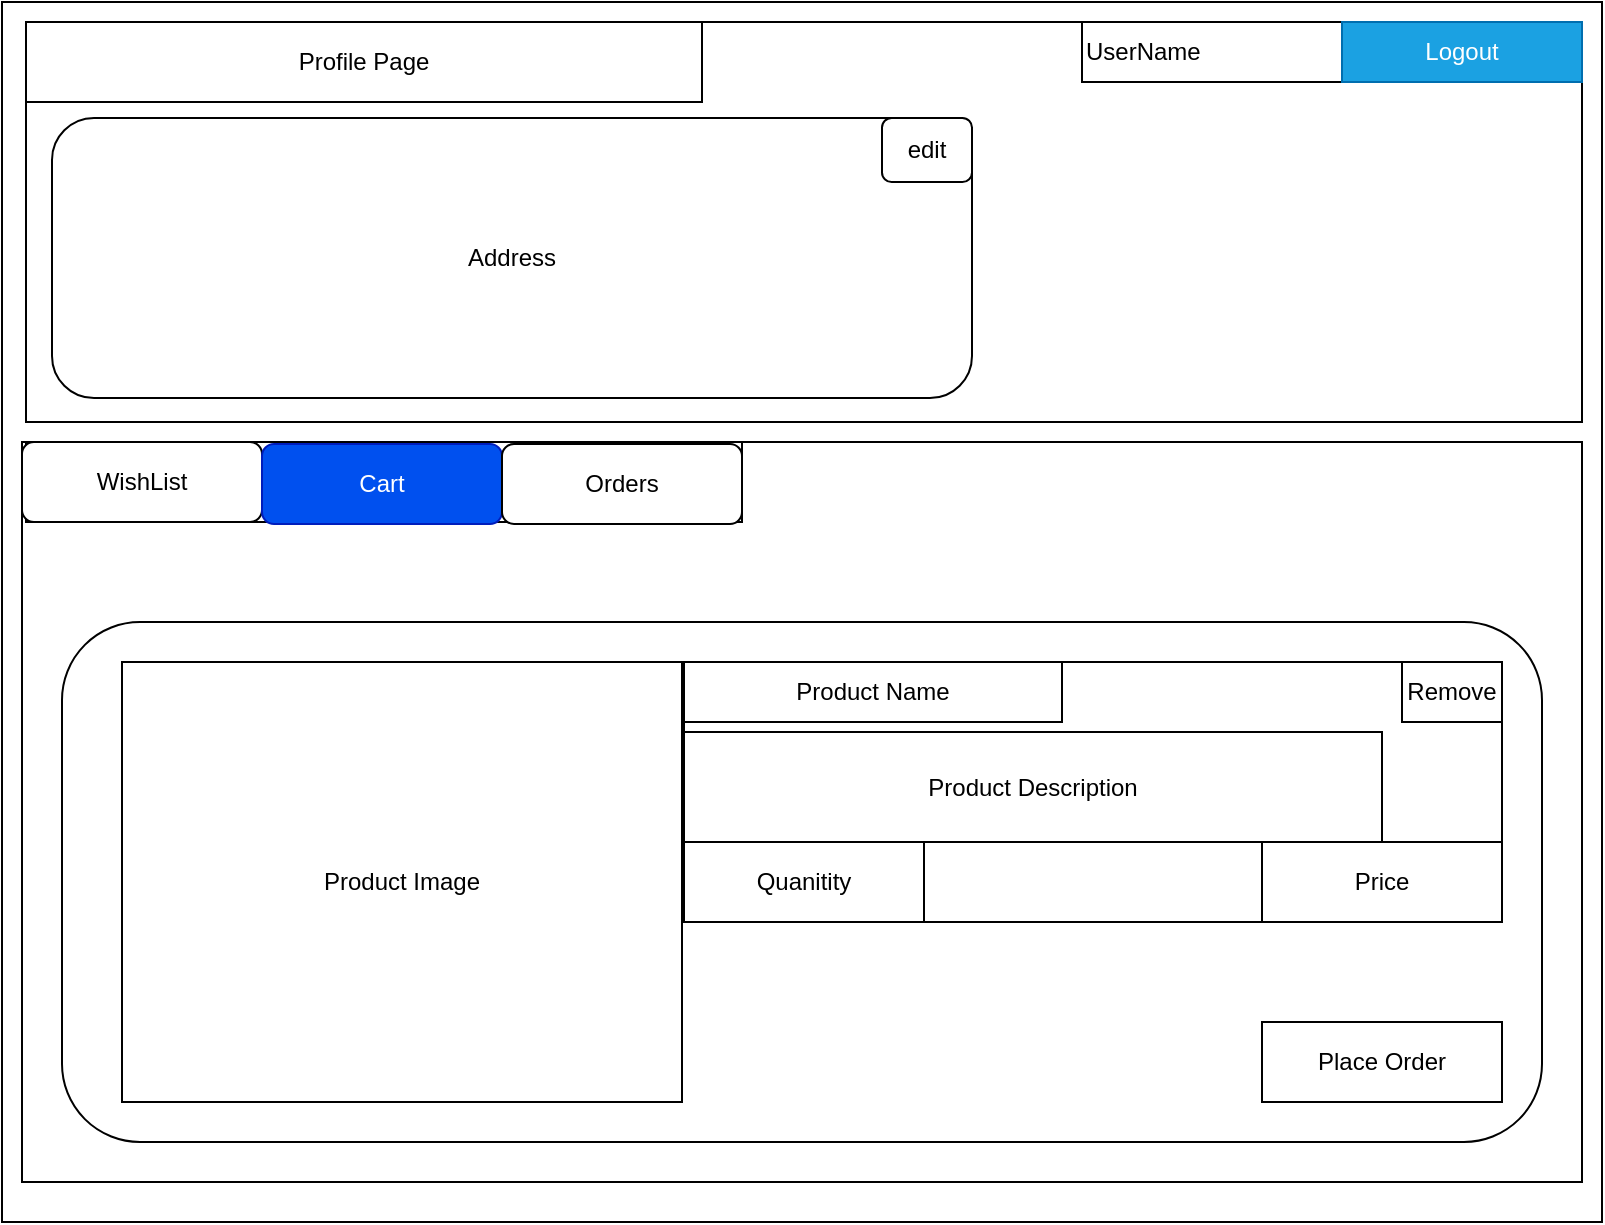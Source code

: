 <mxfile version="21.5.1" type="github">
  <diagram name="Page-1" id="vsd8F2-XAkdo3-YBkcUd">
    <mxGraphModel dx="1198" dy="593" grid="1" gridSize="10" guides="1" tooltips="1" connect="1" arrows="1" fold="1" page="1" pageScale="1" pageWidth="827" pageHeight="1169" math="0" shadow="0">
      <root>
        <mxCell id="0" />
        <mxCell id="1" parent="0" />
        <mxCell id="S4STHXGUcTPW7aRcSgMe-1" value="" style="rounded=0;whiteSpace=wrap;html=1;" vertex="1" parent="1">
          <mxGeometry x="30" y="20" width="800" height="610" as="geometry" />
        </mxCell>
        <mxCell id="S4STHXGUcTPW7aRcSgMe-2" value="" style="rounded=0;whiteSpace=wrap;html=1;" vertex="1" parent="1">
          <mxGeometry x="40" y="240" width="780" height="370" as="geometry" />
        </mxCell>
        <mxCell id="S4STHXGUcTPW7aRcSgMe-3" value="" style="rounded=0;whiteSpace=wrap;html=1;" vertex="1" parent="1">
          <mxGeometry x="42" y="240" width="358" height="40" as="geometry" />
        </mxCell>
        <mxCell id="S4STHXGUcTPW7aRcSgMe-4" value="WishList" style="rounded=1;whiteSpace=wrap;html=1;" vertex="1" parent="1">
          <mxGeometry x="40" y="240" width="120" height="40" as="geometry" />
        </mxCell>
        <mxCell id="S4STHXGUcTPW7aRcSgMe-5" value="Cart" style="rounded=1;whiteSpace=wrap;html=1;fillColor=#0050ef;fontColor=#ffffff;strokeColor=#001DBC;" vertex="1" parent="1">
          <mxGeometry x="160" y="241" width="120" height="40" as="geometry" />
        </mxCell>
        <mxCell id="S4STHXGUcTPW7aRcSgMe-6" value="Orders" style="rounded=1;whiteSpace=wrap;html=1;" vertex="1" parent="1">
          <mxGeometry x="280" y="241" width="120" height="40" as="geometry" />
        </mxCell>
        <mxCell id="S4STHXGUcTPW7aRcSgMe-7" value="" style="rounded=0;whiteSpace=wrap;html=1;" vertex="1" parent="1">
          <mxGeometry x="42" y="30" width="778" height="200" as="geometry" />
        </mxCell>
        <mxCell id="S4STHXGUcTPW7aRcSgMe-8" value="Address" style="rounded=1;whiteSpace=wrap;html=1;" vertex="1" parent="1">
          <mxGeometry x="55" y="78" width="460" height="140" as="geometry" />
        </mxCell>
        <mxCell id="S4STHXGUcTPW7aRcSgMe-9" value="" style="rounded=1;whiteSpace=wrap;html=1;" vertex="1" parent="1">
          <mxGeometry x="60" y="330" width="740" height="260" as="geometry" />
        </mxCell>
        <mxCell id="S4STHXGUcTPW7aRcSgMe-10" value="Product Image" style="rounded=0;whiteSpace=wrap;html=1;" vertex="1" parent="1">
          <mxGeometry x="90" y="350" width="280" height="220" as="geometry" />
        </mxCell>
        <mxCell id="S4STHXGUcTPW7aRcSgMe-11" value="" style="rounded=0;whiteSpace=wrap;html=1;" vertex="1" parent="1">
          <mxGeometry x="371" y="350" width="409" height="130" as="geometry" />
        </mxCell>
        <mxCell id="S4STHXGUcTPW7aRcSgMe-12" value="Profile Page" style="rounded=0;whiteSpace=wrap;html=1;" vertex="1" parent="1">
          <mxGeometry x="42" y="30" width="338" height="40" as="geometry" />
        </mxCell>
        <mxCell id="S4STHXGUcTPW7aRcSgMe-13" value="UserName" style="rounded=0;whiteSpace=wrap;html=1;align=left;" vertex="1" parent="1">
          <mxGeometry x="570" y="30" width="250" height="30" as="geometry" />
        </mxCell>
        <mxCell id="S4STHXGUcTPW7aRcSgMe-14" value="Logout" style="rounded=0;whiteSpace=wrap;html=1;fillColor=#1ba1e2;strokeColor=#006EAF;fontColor=#ffffff;" vertex="1" parent="1">
          <mxGeometry x="700" y="30" width="120" height="30" as="geometry" />
        </mxCell>
        <mxCell id="S4STHXGUcTPW7aRcSgMe-15" value="Remove" style="rounded=0;whiteSpace=wrap;html=1;fillColor=default;" vertex="1" parent="1">
          <mxGeometry x="730" y="350" width="50" height="30" as="geometry" />
        </mxCell>
        <mxCell id="S4STHXGUcTPW7aRcSgMe-16" value="edit" style="rounded=1;whiteSpace=wrap;html=1;" vertex="1" parent="1">
          <mxGeometry x="470" y="78" width="45" height="32" as="geometry" />
        </mxCell>
        <mxCell id="S4STHXGUcTPW7aRcSgMe-17" value="Place Order" style="rounded=0;whiteSpace=wrap;html=1;fillColor=default;" vertex="1" parent="1">
          <mxGeometry x="660" y="530" width="120" height="40" as="geometry" />
        </mxCell>
        <mxCell id="S4STHXGUcTPW7aRcSgMe-18" value="Product Name" style="rounded=0;whiteSpace=wrap;html=1;" vertex="1" parent="1">
          <mxGeometry x="371" y="350" width="189" height="30" as="geometry" />
        </mxCell>
        <mxCell id="S4STHXGUcTPW7aRcSgMe-19" value="Product Description" style="rounded=0;whiteSpace=wrap;html=1;" vertex="1" parent="1">
          <mxGeometry x="371" y="385" width="349" height="55" as="geometry" />
        </mxCell>
        <mxCell id="S4STHXGUcTPW7aRcSgMe-20" value="Quanitity" style="rounded=0;whiteSpace=wrap;html=1;" vertex="1" parent="1">
          <mxGeometry x="371" y="440" width="120" height="40" as="geometry" />
        </mxCell>
        <mxCell id="S4STHXGUcTPW7aRcSgMe-21" value="Price" style="rounded=0;whiteSpace=wrap;html=1;" vertex="1" parent="1">
          <mxGeometry x="660" y="440" width="120" height="40" as="geometry" />
        </mxCell>
      </root>
    </mxGraphModel>
  </diagram>
</mxfile>
